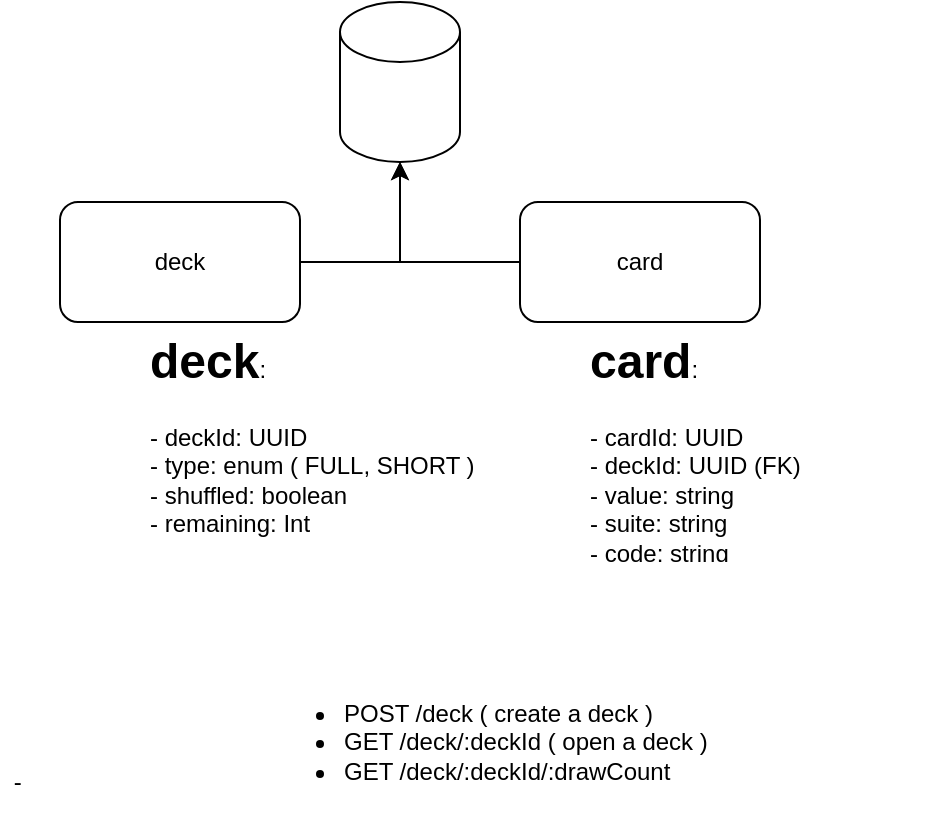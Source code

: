 <mxfile>
    <diagram id="9DnwIcuPzlYIuHMUTORs" name="Page-1">
        <mxGraphModel dx="525" dy="1493" grid="1" gridSize="10" guides="1" tooltips="1" connect="1" arrows="1" fold="1" page="1" pageScale="1" pageWidth="827" pageHeight="1169" math="0" shadow="0">
            <root>
                <mxCell id="0"/>
                <mxCell id="1" parent="0"/>
                <mxCell id="20" style="edgeStyle=orthogonalEdgeStyle;rounded=0;orthogonalLoop=1;jettySize=auto;html=1;" edge="1" parent="1" source="2" target="6">
                    <mxGeometry relative="1" as="geometry"/>
                </mxCell>
                <mxCell id="2" value="deck" style="rounded=1;whiteSpace=wrap;html=1;" vertex="1" parent="1">
                    <mxGeometry x="80" y="80" width="120" height="60" as="geometry"/>
                </mxCell>
                <mxCell id="21" style="edgeStyle=orthogonalEdgeStyle;rounded=0;orthogonalLoop=1;jettySize=auto;html=1;" edge="1" parent="1" source="3" target="6">
                    <mxGeometry relative="1" as="geometry"/>
                </mxCell>
                <mxCell id="3" value="card" style="rounded=1;whiteSpace=wrap;html=1;" vertex="1" parent="1">
                    <mxGeometry x="310" y="80" width="120" height="60" as="geometry"/>
                </mxCell>
                <mxCell id="4" value="&lt;h1&gt;&lt;span&gt;deck&lt;span style=&quot;font-size: 12px ; font-weight: 400&quot;&gt;:&lt;/span&gt;&lt;/span&gt;&lt;br&gt;&lt;/h1&gt;&lt;div&gt;&lt;span&gt;&lt;span style=&quot;font-size: 12px ; font-weight: 400&quot;&gt;- deckId: UUID&lt;/span&gt;&lt;/span&gt;&lt;/div&gt;&lt;div&gt;&lt;span&gt;&lt;span style=&quot;font-size: 12px ; font-weight: 400&quot;&gt;- type: enum ( FULL, SHORT )&lt;/span&gt;&lt;/span&gt;&lt;/div&gt;&lt;div&gt;&lt;span&gt;&lt;span style=&quot;font-size: 12px ; font-weight: 400&quot;&gt;- shuffled: boolean&lt;/span&gt;&lt;/span&gt;&lt;/div&gt;&lt;div&gt;&lt;span&gt;&lt;span style=&quot;font-size: 12px ; font-weight: 400&quot;&gt;- remaining: Int&lt;/span&gt;&lt;/span&gt;&lt;/div&gt;" style="text;html=1;strokeColor=none;fillColor=none;spacing=5;spacingTop=-20;whiteSpace=wrap;overflow=hidden;rounded=0;" vertex="1" parent="1">
                    <mxGeometry x="120" y="140" width="180" height="120" as="geometry"/>
                </mxCell>
                <mxCell id="5" value="&lt;h1&gt;&lt;span&gt;card&lt;span style=&quot;font-size: 12px ; font-weight: 400&quot;&gt;:&lt;/span&gt;&lt;/span&gt;&lt;br&gt;&lt;/h1&gt;&lt;div&gt;&lt;span&gt;&lt;span style=&quot;font-size: 12px ; font-weight: 400&quot;&gt;- cardId: UUID&lt;br&gt;- deckId: UUID (FK)&lt;/span&gt;&lt;/span&gt;&lt;/div&gt;&lt;div&gt;&lt;span&gt;&lt;span style=&quot;font-size: 12px ; font-weight: 400&quot;&gt;- value: string&lt;/span&gt;&lt;/span&gt;&lt;/div&gt;&lt;div&gt;&lt;span&gt;&lt;span style=&quot;font-size: 12px ; font-weight: 400&quot;&gt;- suite: string&lt;/span&gt;&lt;/span&gt;&lt;/div&gt;&lt;div&gt;&lt;span&gt;&lt;span style=&quot;font-size: 12px ; font-weight: 400&quot;&gt;- code: string&lt;/span&gt;&lt;/span&gt;&lt;/div&gt;" style="text;html=1;strokeColor=none;fillColor=none;spacing=5;spacingTop=-20;whiteSpace=wrap;overflow=hidden;rounded=0;" vertex="1" parent="1">
                    <mxGeometry x="340" y="140" width="180" height="120" as="geometry"/>
                </mxCell>
                <mxCell id="6" value="" style="shape=cylinder3;whiteSpace=wrap;html=1;boundedLbl=1;backgroundOutline=1;size=15;" vertex="1" parent="1">
                    <mxGeometry x="220" y="-20" width="60" height="80" as="geometry"/>
                </mxCell>
                <mxCell id="22" value="-&amp;nbsp;" style="text;html=1;align=center;verticalAlign=middle;resizable=0;points=[];autosize=1;strokeColor=none;" vertex="1" parent="1">
                    <mxGeometry x="50" y="360" width="20" height="20" as="geometry"/>
                </mxCell>
                <mxCell id="23" value="&lt;ul&gt;&lt;li&gt;&lt;span&gt;POST /deck ( create a deck )&lt;br&gt;&lt;/span&gt;&lt;/li&gt;&lt;li&gt;&lt;span style=&quot;text-align: center&quot;&gt;GET /deck/:deckId ( o&lt;/span&gt;pen a deck )&lt;br style=&quot;text-align: center&quot;&gt;&lt;/li&gt;&lt;li&gt;&lt;span style=&quot;text-align: center&quot;&gt;GET /deck/:deckId/:drawCount&lt;/span&gt;&lt;/li&gt;&lt;/ul&gt;" style="text;strokeColor=none;fillColor=none;html=1;whiteSpace=wrap;verticalAlign=middle;overflow=hidden;" vertex="1" parent="1">
                    <mxGeometry x="180" y="310" width="250" height="80" as="geometry"/>
                </mxCell>
            </root>
        </mxGraphModel>
    </diagram>
</mxfile>